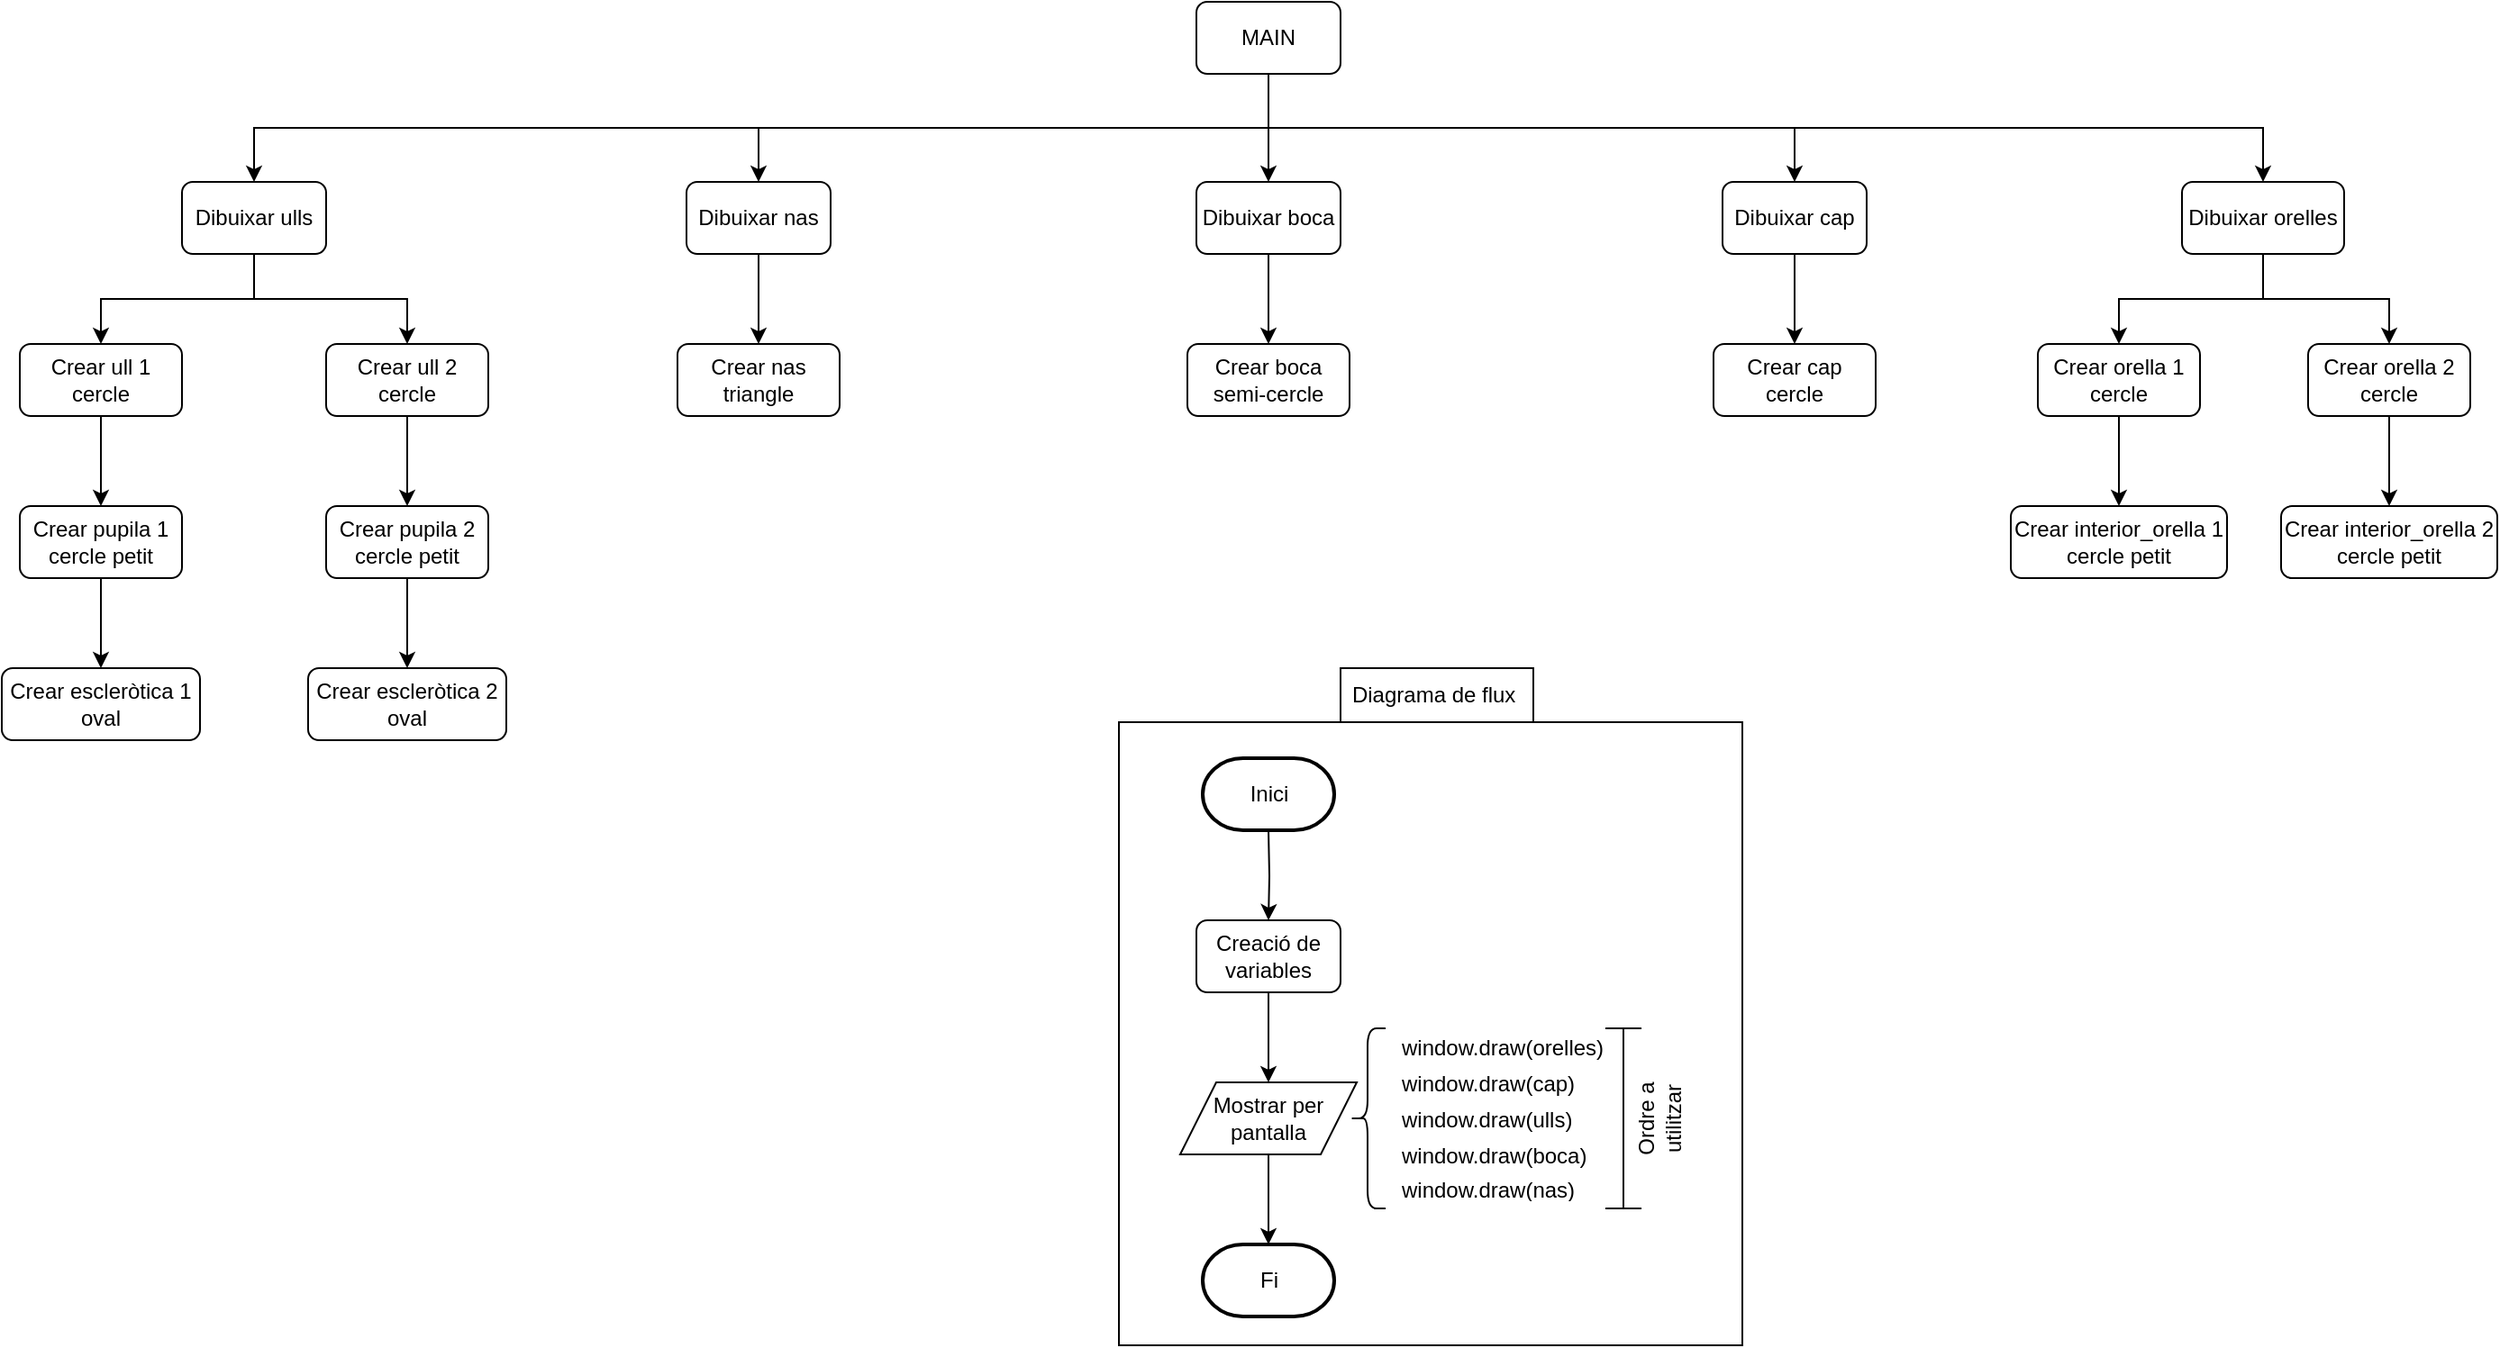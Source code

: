 <mxfile version="24.8.6">
  <diagram name="Pàgina-1" id="siSIZTGemWUdOFO-z4-N">
    <mxGraphModel dx="2267" dy="2056" grid="1" gridSize="10" guides="1" tooltips="1" connect="1" arrows="1" fold="1" page="1" pageScale="1" pageWidth="827" pageHeight="1169" math="0" shadow="0">
      <root>
        <mxCell id="0" />
        <mxCell id="1" parent="0" />
        <mxCell id="uXe4y5ElsMXY56z2Cya7-9" style="edgeStyle=orthogonalEdgeStyle;rounded=0;orthogonalLoop=1;jettySize=auto;html=1;" edge="1" parent="1" source="uXe4y5ElsMXY56z2Cya7-1">
          <mxGeometry relative="1" as="geometry">
            <mxPoint x="413" y="230" as="targetPoint" />
          </mxGeometry>
        </mxCell>
        <mxCell id="uXe4y5ElsMXY56z2Cya7-18" style="edgeStyle=orthogonalEdgeStyle;rounded=0;orthogonalLoop=1;jettySize=auto;html=1;" edge="1" parent="1" source="uXe4y5ElsMXY56z2Cya7-1" target="uXe4y5ElsMXY56z2Cya7-6">
          <mxGeometry relative="1" as="geometry">
            <Array as="points">
              <mxPoint x="413" y="200" />
              <mxPoint x="965" y="200" />
            </Array>
          </mxGeometry>
        </mxCell>
        <mxCell id="uXe4y5ElsMXY56z2Cya7-19" style="edgeStyle=orthogonalEdgeStyle;rounded=0;orthogonalLoop=1;jettySize=auto;html=1;" edge="1" parent="1" source="uXe4y5ElsMXY56z2Cya7-1" target="uXe4y5ElsMXY56z2Cya7-3">
          <mxGeometry relative="1" as="geometry">
            <Array as="points">
              <mxPoint x="413" y="200" />
              <mxPoint x="130" y="200" />
            </Array>
          </mxGeometry>
        </mxCell>
        <mxCell id="uXe4y5ElsMXY56z2Cya7-20" style="edgeStyle=orthogonalEdgeStyle;rounded=0;orthogonalLoop=1;jettySize=auto;html=1;" edge="1" parent="1" source="uXe4y5ElsMXY56z2Cya7-1" target="uXe4y5ElsMXY56z2Cya7-2">
          <mxGeometry relative="1" as="geometry">
            <Array as="points">
              <mxPoint x="413" y="200" />
              <mxPoint x="-150" y="200" />
            </Array>
          </mxGeometry>
        </mxCell>
        <mxCell id="uXe4y5ElsMXY56z2Cya7-42" style="edgeStyle=orthogonalEdgeStyle;rounded=0;orthogonalLoop=1;jettySize=auto;html=1;" edge="1" parent="1" source="uXe4y5ElsMXY56z2Cya7-1" target="uXe4y5ElsMXY56z2Cya7-40">
          <mxGeometry relative="1" as="geometry">
            <Array as="points">
              <mxPoint x="413" y="200" />
              <mxPoint x="705" y="200" />
            </Array>
          </mxGeometry>
        </mxCell>
        <mxCell id="uXe4y5ElsMXY56z2Cya7-1" value="MAIN" style="rounded=1;whiteSpace=wrap;html=1;" vertex="1" parent="1">
          <mxGeometry x="373" y="130" width="80" height="40" as="geometry" />
        </mxCell>
        <mxCell id="uXe4y5ElsMXY56z2Cya7-15" style="edgeStyle=orthogonalEdgeStyle;rounded=0;orthogonalLoop=1;jettySize=auto;html=1;" edge="1" parent="1" source="uXe4y5ElsMXY56z2Cya7-2" target="uXe4y5ElsMXY56z2Cya7-12">
          <mxGeometry relative="1" as="geometry" />
        </mxCell>
        <mxCell id="uXe4y5ElsMXY56z2Cya7-16" style="edgeStyle=orthogonalEdgeStyle;rounded=0;orthogonalLoop=1;jettySize=auto;html=1;" edge="1" parent="1" target="uXe4y5ElsMXY56z2Cya7-14">
          <mxGeometry relative="1" as="geometry">
            <mxPoint x="-150.0" y="275" as="sourcePoint" />
            <mxPoint x="-65.0" y="325" as="targetPoint" />
            <Array as="points">
              <mxPoint x="-150" y="295" />
              <mxPoint x="-65" y="295" />
            </Array>
          </mxGeometry>
        </mxCell>
        <mxCell id="uXe4y5ElsMXY56z2Cya7-2" value="Dibuixar ulls" style="rounded=1;whiteSpace=wrap;html=1;" vertex="1" parent="1">
          <mxGeometry x="-190" y="230" width="80" height="40" as="geometry" />
        </mxCell>
        <mxCell id="uXe4y5ElsMXY56z2Cya7-33" style="edgeStyle=orthogonalEdgeStyle;rounded=0;orthogonalLoop=1;jettySize=auto;html=1;" edge="1" parent="1" source="uXe4y5ElsMXY56z2Cya7-3" target="uXe4y5ElsMXY56z2Cya7-30">
          <mxGeometry relative="1" as="geometry" />
        </mxCell>
        <mxCell id="uXe4y5ElsMXY56z2Cya7-3" value="Dibuixar nas" style="rounded=1;whiteSpace=wrap;html=1;" vertex="1" parent="1">
          <mxGeometry x="90" y="230" width="80" height="40" as="geometry" />
        </mxCell>
        <mxCell id="uXe4y5ElsMXY56z2Cya7-32" style="edgeStyle=orthogonalEdgeStyle;rounded=0;orthogonalLoop=1;jettySize=auto;html=1;" edge="1" parent="1">
          <mxGeometry relative="1" as="geometry">
            <mxPoint x="413" y="270" as="sourcePoint" />
            <mxPoint x="413" y="320" as="targetPoint" />
          </mxGeometry>
        </mxCell>
        <mxCell id="uXe4y5ElsMXY56z2Cya7-5" value="Dibuixar boca" style="rounded=1;whiteSpace=wrap;html=1;" vertex="1" parent="1">
          <mxGeometry x="373" y="230" width="80" height="40" as="geometry" />
        </mxCell>
        <mxCell id="uXe4y5ElsMXY56z2Cya7-37" style="edgeStyle=orthogonalEdgeStyle;rounded=0;orthogonalLoop=1;jettySize=auto;html=1;" edge="1" parent="1" source="uXe4y5ElsMXY56z2Cya7-6" target="uXe4y5ElsMXY56z2Cya7-36">
          <mxGeometry relative="1" as="geometry" />
        </mxCell>
        <mxCell id="uXe4y5ElsMXY56z2Cya7-38" style="edgeStyle=orthogonalEdgeStyle;rounded=0;orthogonalLoop=1;jettySize=auto;html=1;" edge="1" parent="1" source="uXe4y5ElsMXY56z2Cya7-6" target="uXe4y5ElsMXY56z2Cya7-35">
          <mxGeometry relative="1" as="geometry" />
        </mxCell>
        <mxCell id="uXe4y5ElsMXY56z2Cya7-6" value="Dibuixar orelles" style="rounded=1;whiteSpace=wrap;html=1;" vertex="1" parent="1">
          <mxGeometry x="920" y="230" width="90" height="40" as="geometry" />
        </mxCell>
        <mxCell id="uXe4y5ElsMXY56z2Cya7-23" style="edgeStyle=orthogonalEdgeStyle;rounded=0;orthogonalLoop=1;jettySize=auto;html=1;" edge="1" parent="1" source="uXe4y5ElsMXY56z2Cya7-12" target="uXe4y5ElsMXY56z2Cya7-21">
          <mxGeometry relative="1" as="geometry" />
        </mxCell>
        <mxCell id="uXe4y5ElsMXY56z2Cya7-12" value="Crear ull 1&lt;div&gt;cercle&lt;/div&gt;" style="rounded=1;whiteSpace=wrap;html=1;" vertex="1" parent="1">
          <mxGeometry x="-280" y="320" width="90" height="40" as="geometry" />
        </mxCell>
        <mxCell id="uXe4y5ElsMXY56z2Cya7-24" style="edgeStyle=orthogonalEdgeStyle;rounded=0;orthogonalLoop=1;jettySize=auto;html=1;" edge="1" parent="1" source="uXe4y5ElsMXY56z2Cya7-14" target="uXe4y5ElsMXY56z2Cya7-22">
          <mxGeometry relative="1" as="geometry" />
        </mxCell>
        <mxCell id="uXe4y5ElsMXY56z2Cya7-14" value="Crear ull 2&lt;div&gt;cercle&lt;/div&gt;" style="rounded=1;whiteSpace=wrap;html=1;" vertex="1" parent="1">
          <mxGeometry x="-110" y="320" width="90" height="40" as="geometry" />
        </mxCell>
        <mxCell id="uXe4y5ElsMXY56z2Cya7-26" style="edgeStyle=orthogonalEdgeStyle;rounded=0;orthogonalLoop=1;jettySize=auto;html=1;" edge="1" parent="1" source="uXe4y5ElsMXY56z2Cya7-21" target="uXe4y5ElsMXY56z2Cya7-25">
          <mxGeometry relative="1" as="geometry" />
        </mxCell>
        <mxCell id="uXe4y5ElsMXY56z2Cya7-21" value="Crear pupila 1&lt;div&gt;cercle petit&lt;/div&gt;" style="rounded=1;whiteSpace=wrap;html=1;" vertex="1" parent="1">
          <mxGeometry x="-280" y="410" width="90" height="40" as="geometry" />
        </mxCell>
        <mxCell id="uXe4y5ElsMXY56z2Cya7-28" style="edgeStyle=orthogonalEdgeStyle;rounded=0;orthogonalLoop=1;jettySize=auto;html=1;" edge="1" parent="1" source="uXe4y5ElsMXY56z2Cya7-22" target="uXe4y5ElsMXY56z2Cya7-29">
          <mxGeometry relative="1" as="geometry">
            <mxPoint x="-65" y="500" as="targetPoint" />
          </mxGeometry>
        </mxCell>
        <mxCell id="uXe4y5ElsMXY56z2Cya7-22" value="Crear pupila 2&lt;div&gt;cercle petit&lt;/div&gt;" style="rounded=1;whiteSpace=wrap;html=1;" vertex="1" parent="1">
          <mxGeometry x="-110" y="410" width="90" height="40" as="geometry" />
        </mxCell>
        <mxCell id="uXe4y5ElsMXY56z2Cya7-25" value="Crear escleròtica 1&lt;div&gt;oval&lt;/div&gt;" style="rounded=1;whiteSpace=wrap;html=1;" vertex="1" parent="1">
          <mxGeometry x="-290" y="500" width="110" height="40" as="geometry" />
        </mxCell>
        <mxCell id="uXe4y5ElsMXY56z2Cya7-29" value="Crear escleròtica 2&lt;div&gt;oval&lt;/div&gt;" style="rounded=1;whiteSpace=wrap;html=1;" vertex="1" parent="1">
          <mxGeometry x="-120" y="500" width="110" height="40" as="geometry" />
        </mxCell>
        <mxCell id="uXe4y5ElsMXY56z2Cya7-30" value="Crear nas&lt;div&gt;triangle&lt;/div&gt;" style="rounded=1;whiteSpace=wrap;html=1;" vertex="1" parent="1">
          <mxGeometry x="85" y="320" width="90" height="40" as="geometry" />
        </mxCell>
        <mxCell id="uXe4y5ElsMXY56z2Cya7-34" value="Crear boca&lt;div&gt;semi-cercle&lt;/div&gt;" style="rounded=1;whiteSpace=wrap;html=1;" vertex="1" parent="1">
          <mxGeometry x="368" y="320" width="90" height="40" as="geometry" />
        </mxCell>
        <mxCell id="uXe4y5ElsMXY56z2Cya7-50" style="edgeStyle=orthogonalEdgeStyle;rounded=0;orthogonalLoop=1;jettySize=auto;html=1;" edge="1" parent="1" source="uXe4y5ElsMXY56z2Cya7-35" target="uXe4y5ElsMXY56z2Cya7-47">
          <mxGeometry relative="1" as="geometry" />
        </mxCell>
        <mxCell id="uXe4y5ElsMXY56z2Cya7-35" value="Crear orella 1&lt;div&gt;cercle&lt;/div&gt;" style="rounded=1;whiteSpace=wrap;html=1;" vertex="1" parent="1">
          <mxGeometry x="840" y="320" width="90" height="40" as="geometry" />
        </mxCell>
        <mxCell id="uXe4y5ElsMXY56z2Cya7-49" style="edgeStyle=orthogonalEdgeStyle;rounded=0;orthogonalLoop=1;jettySize=auto;html=1;" edge="1" parent="1" source="uXe4y5ElsMXY56z2Cya7-36" target="uXe4y5ElsMXY56z2Cya7-48">
          <mxGeometry relative="1" as="geometry" />
        </mxCell>
        <mxCell id="uXe4y5ElsMXY56z2Cya7-36" value="Crear orella 2&lt;div&gt;cercle&lt;/div&gt;" style="rounded=1;whiteSpace=wrap;html=1;" vertex="1" parent="1">
          <mxGeometry x="990" y="320" width="90" height="40" as="geometry" />
        </mxCell>
        <mxCell id="uXe4y5ElsMXY56z2Cya7-39" style="edgeStyle=orthogonalEdgeStyle;rounded=0;orthogonalLoop=1;jettySize=auto;html=1;" edge="1" parent="1" source="uXe4y5ElsMXY56z2Cya7-40" target="uXe4y5ElsMXY56z2Cya7-41">
          <mxGeometry relative="1" as="geometry" />
        </mxCell>
        <mxCell id="uXe4y5ElsMXY56z2Cya7-40" value="Dibuixar cap" style="rounded=1;whiteSpace=wrap;html=1;" vertex="1" parent="1">
          <mxGeometry x="665" y="230" width="80" height="40" as="geometry" />
        </mxCell>
        <mxCell id="uXe4y5ElsMXY56z2Cya7-41" value="Crear cap&lt;div&gt;cercle&lt;/div&gt;" style="rounded=1;whiteSpace=wrap;html=1;" vertex="1" parent="1">
          <mxGeometry x="660" y="320" width="90" height="40" as="geometry" />
        </mxCell>
        <mxCell id="uXe4y5ElsMXY56z2Cya7-47" value="Crear interior_orella 1&lt;div&gt;cercle petit&lt;/div&gt;" style="rounded=1;whiteSpace=wrap;html=1;" vertex="1" parent="1">
          <mxGeometry x="825" y="410" width="120" height="40" as="geometry" />
        </mxCell>
        <mxCell id="uXe4y5ElsMXY56z2Cya7-48" value="Crear interior_orella 2&lt;div&gt;cercle petit&lt;/div&gt;" style="rounded=1;whiteSpace=wrap;html=1;" vertex="1" parent="1">
          <mxGeometry x="975" y="410" width="120" height="40" as="geometry" />
        </mxCell>
        <mxCell id="uXe4y5ElsMXY56z2Cya7-53" style="edgeStyle=orthogonalEdgeStyle;rounded=0;orthogonalLoop=1;jettySize=auto;html=1;" edge="1" parent="1" target="uXe4y5ElsMXY56z2Cya7-52">
          <mxGeometry relative="1" as="geometry">
            <mxPoint x="413" y="590" as="sourcePoint" />
          </mxGeometry>
        </mxCell>
        <mxCell id="uXe4y5ElsMXY56z2Cya7-55" style="edgeStyle=orthogonalEdgeStyle;rounded=0;orthogonalLoop=1;jettySize=auto;html=1;" edge="1" parent="1" source="uXe4y5ElsMXY56z2Cya7-52">
          <mxGeometry relative="1" as="geometry">
            <mxPoint x="413" y="730" as="targetPoint" />
          </mxGeometry>
        </mxCell>
        <mxCell id="uXe4y5ElsMXY56z2Cya7-52" value="Creació de variables" style="rounded=1;whiteSpace=wrap;html=1;" vertex="1" parent="1">
          <mxGeometry x="373" y="640" width="80" height="40" as="geometry" />
        </mxCell>
        <mxCell id="uXe4y5ElsMXY56z2Cya7-56" value="" style="shape=curlyBracket;whiteSpace=wrap;html=1;rounded=1;labelPosition=left;verticalLabelPosition=middle;align=right;verticalAlign=middle;" vertex="1" parent="1">
          <mxGeometry x="458" y="700" width="20" height="100" as="geometry" />
        </mxCell>
        <mxCell id="uXe4y5ElsMXY56z2Cya7-57" value="" style="shape=table;startSize=0;container=1;collapsible=0;childLayout=tableLayout;fontSize=11;fillColor=none;strokeColor=none;" vertex="1" parent="1">
          <mxGeometry x="480" y="700" width="120" height="80" as="geometry" />
        </mxCell>
        <mxCell id="uXe4y5ElsMXY56z2Cya7-58" value="" style="shape=tableRow;horizontal=0;startSize=0;swimlaneHead=0;swimlaneBody=0;strokeColor=inherit;top=0;left=0;bottom=0;right=0;collapsible=0;dropTarget=0;fillColor=none;points=[[0,0.5],[1,0.5]];portConstraint=eastwest;fontSize=16;" vertex="1" parent="uXe4y5ElsMXY56z2Cya7-57">
          <mxGeometry width="120" height="21" as="geometry" />
        </mxCell>
        <mxCell id="uXe4y5ElsMXY56z2Cya7-59" value="window.draw(orelles)" style="shape=partialRectangle;html=1;whiteSpace=wrap;connectable=0;strokeColor=inherit;overflow=hidden;fillColor=none;top=0;left=0;bottom=0;right=0;pointerEvents=1;fontSize=12;align=left;spacingLeft=5;" vertex="1" parent="uXe4y5ElsMXY56z2Cya7-58">
          <mxGeometry width="120" height="21" as="geometry">
            <mxRectangle width="120" height="21" as="alternateBounds" />
          </mxGeometry>
        </mxCell>
        <mxCell id="uXe4y5ElsMXY56z2Cya7-60" value="" style="shape=tableRow;horizontal=0;startSize=0;swimlaneHead=0;swimlaneBody=0;strokeColor=inherit;top=0;left=0;bottom=0;right=0;collapsible=0;dropTarget=0;fillColor=none;points=[[0,0.5],[1,0.5]];portConstraint=eastwest;fontSize=16;" vertex="1" parent="uXe4y5ElsMXY56z2Cya7-57">
          <mxGeometry y="21" width="120" height="19" as="geometry" />
        </mxCell>
        <mxCell id="uXe4y5ElsMXY56z2Cya7-61" value="window.draw(cap)" style="shape=partialRectangle;html=1;whiteSpace=wrap;connectable=0;strokeColor=inherit;overflow=hidden;fillColor=none;top=0;left=0;bottom=0;right=0;pointerEvents=1;fontSize=12;align=left;spacingLeft=5;" vertex="1" parent="uXe4y5ElsMXY56z2Cya7-60">
          <mxGeometry width="120" height="19" as="geometry">
            <mxRectangle width="120" height="19" as="alternateBounds" />
          </mxGeometry>
        </mxCell>
        <mxCell id="uXe4y5ElsMXY56z2Cya7-62" value="" style="shape=tableRow;horizontal=0;startSize=0;swimlaneHead=0;swimlaneBody=0;strokeColor=inherit;top=0;left=0;bottom=0;right=0;collapsible=0;dropTarget=0;fillColor=none;points=[[0,0.5],[1,0.5]];portConstraint=eastwest;fontSize=16;" vertex="1" parent="uXe4y5ElsMXY56z2Cya7-57">
          <mxGeometry y="40" width="120" height="21" as="geometry" />
        </mxCell>
        <mxCell id="uXe4y5ElsMXY56z2Cya7-63" value="window.draw(ulls)" style="shape=partialRectangle;html=1;whiteSpace=wrap;connectable=0;strokeColor=inherit;overflow=hidden;fillColor=none;top=0;left=0;bottom=0;right=0;pointerEvents=1;fontSize=12;align=left;spacingLeft=5;" vertex="1" parent="uXe4y5ElsMXY56z2Cya7-62">
          <mxGeometry width="120" height="21" as="geometry">
            <mxRectangle width="120" height="21" as="alternateBounds" />
          </mxGeometry>
        </mxCell>
        <mxCell id="uXe4y5ElsMXY56z2Cya7-64" style="shape=tableRow;horizontal=0;startSize=0;swimlaneHead=0;swimlaneBody=0;strokeColor=inherit;top=0;left=0;bottom=0;right=0;collapsible=0;dropTarget=0;fillColor=none;points=[[0,0.5],[1,0.5]];portConstraint=eastwest;fontSize=16;" vertex="1" parent="uXe4y5ElsMXY56z2Cya7-57">
          <mxGeometry y="61" width="120" height="19" as="geometry" />
        </mxCell>
        <mxCell id="uXe4y5ElsMXY56z2Cya7-65" value="window.draw(boca)" style="shape=partialRectangle;html=1;whiteSpace=wrap;connectable=0;strokeColor=inherit;overflow=hidden;fillColor=none;top=0;left=0;bottom=0;right=0;pointerEvents=1;fontSize=12;align=left;spacingLeft=5;" vertex="1" parent="uXe4y5ElsMXY56z2Cya7-64">
          <mxGeometry width="120" height="19" as="geometry">
            <mxRectangle width="120" height="19" as="alternateBounds" />
          </mxGeometry>
        </mxCell>
        <mxCell id="uXe4y5ElsMXY56z2Cya7-66" value="window.draw(nas)" style="shape=partialRectangle;html=1;whiteSpace=wrap;connectable=0;strokeColor=inherit;overflow=hidden;fillColor=none;top=0;left=0;bottom=0;right=0;pointerEvents=1;fontSize=12;align=left;spacingLeft=5;" vertex="1" parent="1">
          <mxGeometry x="480" y="780" width="140" height="17" as="geometry">
            <mxRectangle width="140" height="17" as="alternateBounds" />
          </mxGeometry>
        </mxCell>
        <mxCell id="uXe4y5ElsMXY56z2Cya7-67" value="" style="shape=crossbar;whiteSpace=wrap;html=1;rounded=1;direction=south;" vertex="1" parent="1">
          <mxGeometry x="600" y="700" width="20" height="100" as="geometry" />
        </mxCell>
        <mxCell id="uXe4y5ElsMXY56z2Cya7-68" value="Ordre a utilitzar" style="text;html=1;align=center;verticalAlign=middle;whiteSpace=wrap;rounded=0;rotation=-90;" vertex="1" parent="1">
          <mxGeometry x="600" y="735" width="60" height="30" as="geometry" />
        </mxCell>
        <mxCell id="uXe4y5ElsMXY56z2Cya7-73" style="edgeStyle=orthogonalEdgeStyle;rounded=0;orthogonalLoop=1;jettySize=auto;html=1;" edge="1" parent="1" source="uXe4y5ElsMXY56z2Cya7-69" target="uXe4y5ElsMXY56z2Cya7-72">
          <mxGeometry relative="1" as="geometry" />
        </mxCell>
        <mxCell id="uXe4y5ElsMXY56z2Cya7-69" value="Mostrar per pantalla" style="shape=parallelogram;perimeter=parallelogramPerimeter;whiteSpace=wrap;html=1;fixedSize=1;" vertex="1" parent="1">
          <mxGeometry x="364" y="730" width="98" height="40" as="geometry" />
        </mxCell>
        <mxCell id="uXe4y5ElsMXY56z2Cya7-71" value="Inici" style="strokeWidth=2;html=1;shape=mxgraph.flowchart.terminator;whiteSpace=wrap;" vertex="1" parent="1">
          <mxGeometry x="376.5" y="550" width="73" height="40" as="geometry" />
        </mxCell>
        <mxCell id="uXe4y5ElsMXY56z2Cya7-72" value="Fi" style="strokeWidth=2;html=1;shape=mxgraph.flowchart.terminator;whiteSpace=wrap;" vertex="1" parent="1">
          <mxGeometry x="376.5" y="820" width="73" height="40" as="geometry" />
        </mxCell>
        <mxCell id="uXe4y5ElsMXY56z2Cya7-74" value="Diagrama de flux&amp;nbsp;" style="text;html=1;align=center;verticalAlign=middle;whiteSpace=wrap;rounded=0;fillColor=default;strokeColor=default;" vertex="1" parent="1">
          <mxGeometry x="453" y="500" width="107" height="30" as="geometry" />
        </mxCell>
        <mxCell id="uXe4y5ElsMXY56z2Cya7-75" value="" style="whiteSpace=wrap;html=1;aspect=fixed;fillColor=none;" vertex="1" parent="1">
          <mxGeometry x="330" y="530" width="346" height="346" as="geometry" />
        </mxCell>
      </root>
    </mxGraphModel>
  </diagram>
</mxfile>
